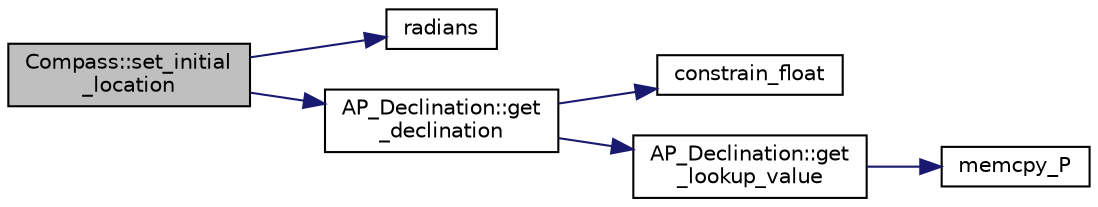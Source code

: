 digraph "Compass::set_initial_location"
{
 // INTERACTIVE_SVG=YES
  edge [fontname="Helvetica",fontsize="10",labelfontname="Helvetica",labelfontsize="10"];
  node [fontname="Helvetica",fontsize="10",shape=record];
  rankdir="LR";
  Node1 [label="Compass::set_initial\l_location",height=0.2,width=0.4,color="black", fillcolor="grey75", style="filled" fontcolor="black"];
  Node1 -> Node2 [color="midnightblue",fontsize="10",style="solid",fontname="Helvetica"];
  Node2 [label="radians",height=0.2,width=0.4,color="black", fillcolor="white", style="filled",URL="$AP__Math_8cpp.html#aa3adb05231060d239e5b91940e001f85"];
  Node1 -> Node3 [color="midnightblue",fontsize="10",style="solid",fontname="Helvetica"];
  Node3 [label="AP_Declination::get\l_declination",height=0.2,width=0.4,color="black", fillcolor="white", style="filled",URL="$classAP__Declination.html#a8819112a0ea684422948a1ae8bc4f0de"];
  Node3 -> Node4 [color="midnightblue",fontsize="10",style="solid",fontname="Helvetica"];
  Node4 [label="constrain_float",height=0.2,width=0.4,color="black", fillcolor="white", style="filled",URL="$AP__Math_8cpp.html#a08eedb329d8162ddbd344d4f6c8cde20"];
  Node3 -> Node5 [color="midnightblue",fontsize="10",style="solid",fontname="Helvetica"];
  Node5 [label="AP_Declination::get\l_lookup_value",height=0.2,width=0.4,color="black", fillcolor="white", style="filled",URL="$classAP__Declination.html#a2bc02f8a82151885159200a518d45ef0"];
  Node5 -> Node6 [color="midnightblue",fontsize="10",style="solid",fontname="Helvetica"];
  Node6 [label="memcpy_P",height=0.2,width=0.4,color="black", fillcolor="white", style="filled",URL="$AP__Progmem__AVR_8h.html#a5e8949635d4f06eb49bd5ca15ee79b48"];
}
